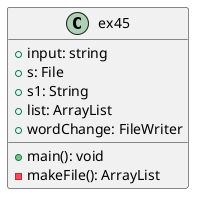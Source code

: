 @startuml

class ex45 {

+ input: string
+ s: File
+ s1: String
+ list: ArrayList
+ wordChange: FileWriter

+ main(): void
- makeFile(): ArrayList

}

@enduml